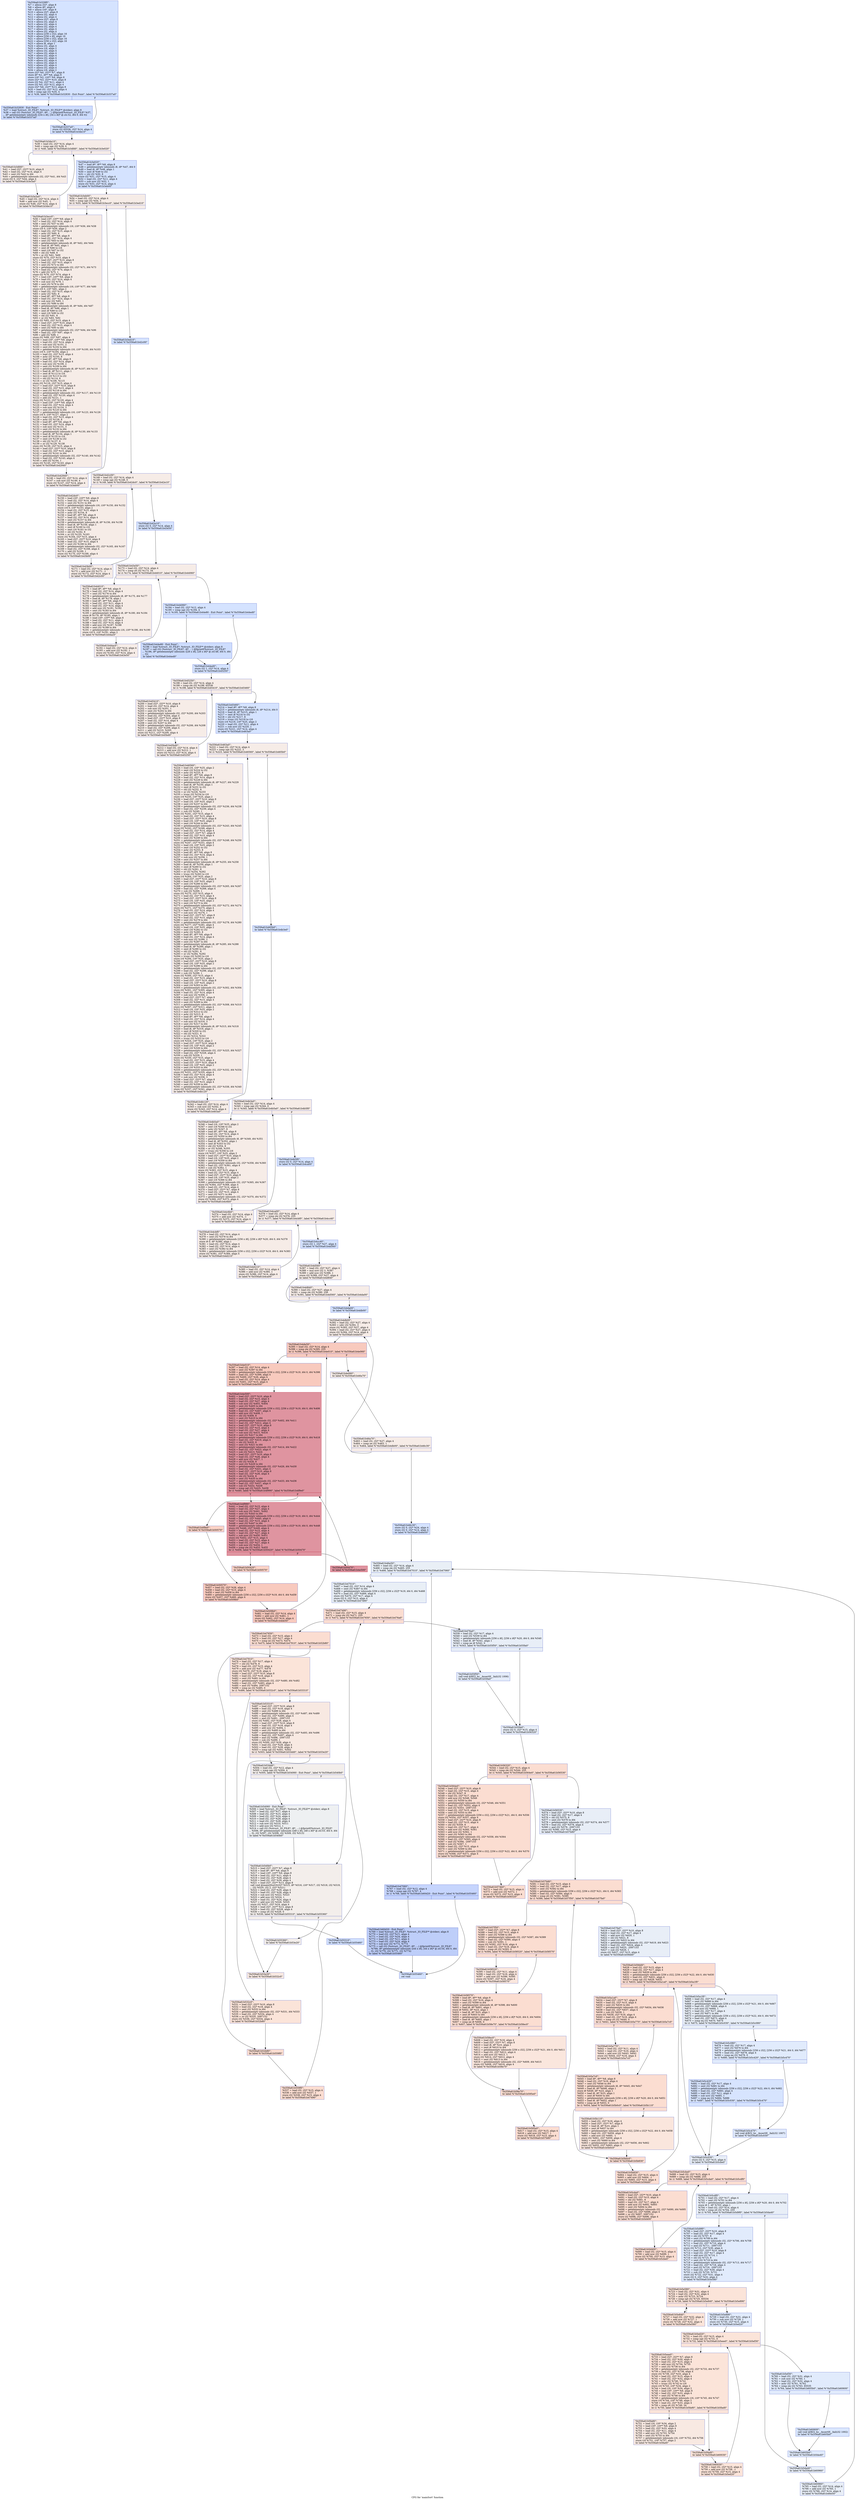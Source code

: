 digraph "CFG for 'mainSort' function" {
	label="CFG for 'mainSort' function";

	Node0x556a61b329f0 [shape=record,color="#3d50c3ff", style=filled, fillcolor="#a1c0ff70",label="{\"0x556a61b329f0\":\l  %7 = alloca i32*, align 8\l  %8 = alloca i8*, align 8\l  %9 = alloca i16*, align 8\l  %10 = alloca i32*, align 8\l  %11 = alloca i32, align 4\l  %12 = alloca i32, align 4\l  %13 = alloca i32*, align 8\l  %14 = alloca i32, align 4\l  %15 = alloca i32, align 4\l  %16 = alloca i32, align 4\l  %17 = alloca i32, align 4\l  %18 = alloca i32, align 4\l  %19 = alloca [256 x i32], align 16\l  %20 = alloca [256 x i8], align 16\l  %21 = alloca [256 x i32], align 16\l  %22 = alloca [256 x i32], align 16\l  %23 = alloca i8, align 1\l  %24 = alloca i32, align 4\l  %25 = alloca i16, align 2\l  %26 = alloca i32, align 4\l  %27 = alloca i32, align 4\l  %28 = alloca i32, align 4\l  %29 = alloca i32, align 4\l  %30 = alloca i32, align 4\l  %31 = alloca i32, align 4\l  %32 = alloca i32, align 4\l  %33 = alloca i32, align 4\l  %34 = alloca i16, align 2\l  store i32* %0, i32** %7, align 8\l  store i8* %1, i8** %8, align 8\l  store i16* %2, i16** %9, align 8\l  store i32* %3, i32** %10, align 8\l  store i32 %4, i32* %11, align 4\l  store i32 %5, i32* %12, align 4\l  store i32* %6, i32** %13, align 8\l  %35 = load i32, i32* %12, align 4\l  %36 = icmp sge i32 %35, 4\l  br i1 %36, label %\"0x556a61b32830 - Exit Point\", label %\"0x556a61b337a0\"\l|{<s0>T|<s1>F}}"];
	Node0x556a61b329f0:s0 -> Node0x556a61b32830;
	Node0x556a61b329f0:s1 -> Node0x556a61b337a0;
	Node0x556a61b32830 [shape=record,color="#3d50c3ff", style=filled, fillcolor="#8fb1fe70",label="{\"0x556a61b32830 - Exit Point\":                    \l  %37 = load %struct._IO_FILE*, %struct._IO_FILE** @stderr, align 8\l  %38 = call i32 (%struct._IO_FILE*, i8*, ...) @fprintf(%struct._IO_FILE* %37,\l... i8* getelementptr inbounds ([34 x i8], [34 x i8]* @.str.52, i64 0, i64 0))\l  br label %\"0x556a61b337a0\"\l}"];
	Node0x556a61b32830 -> Node0x556a61b337a0;
	Node0x556a61b337a0 [shape=record,color="#3d50c3ff", style=filled, fillcolor="#a1c0ff70",label="{\"0x556a61b337a0\":                                 \l  store i32 65536, i32* %14, align 4\l  br label %\"0x556a61b3de10\"\l}"];
	Node0x556a61b337a0 -> Node0x556a61b3de10;
	Node0x556a61b3de10 [shape=record,color="#3d50c3ff", style=filled, fillcolor="#ead5c970",label="{\"0x556a61b3de10\":                                 \l  %39 = load i32, i32* %14, align 4\l  %40 = icmp sge i32 %39, 0\l  br i1 %40, label %\"0x556a61b3dfd0\", label %\"0x556a61b3e020\"\l|{<s0>T|<s1>F}}"];
	Node0x556a61b3de10:s0 -> Node0x556a61b3dfd0;
	Node0x556a61b3de10:s1 -> Node0x556a61b3e020;
	Node0x556a61b3dfd0 [shape=record,color="#3d50c3ff", style=filled, fillcolor="#ead5c970",label="{\"0x556a61b3dfd0\":                                 \l  %41 = load i32*, i32** %10, align 8\l  %42 = load i32, i32* %14, align 4\l  %43 = sext i32 %42 to i64\l  %44 = getelementptr inbounds i32, i32* %41, i64 %43\l  store i32 0, i32* %44, align 4\l  br label %\"0x556a61b3e3a0\"\l}"];
	Node0x556a61b3dfd0 -> Node0x556a61b3e3a0;
	Node0x556a61b3e3a0 [shape=record,color="#3d50c3ff", style=filled, fillcolor="#ead5c970",label="{\"0x556a61b3e3a0\":                                 \l  %45 = load i32, i32* %14, align 4\l  %46 = add nsw i32 %45, -1\l  store i32 %46, i32* %14, align 4\l  br label %\"0x556a61b3de10\"\l}"];
	Node0x556a61b3e3a0 -> Node0x556a61b3de10;
	Node0x556a61b3e020 [shape=record,color="#3d50c3ff", style=filled, fillcolor="#a1c0ff70",label="{\"0x556a61b3e020\":                                 \l  %47 = load i8*, i8** %8, align 8\l  %48 = getelementptr inbounds i8, i8* %47, i64 0\l  %49 = load i8, i8* %48, align 1\l  %50 = zext i8 %49 to i32\l  %51 = shl i32 %50, 8\l  store i32 %51, i32* %15, align 4\l  %52 = load i32, i32* %11, align 4\l  %53 = sub nsw i32 %52, 1\l  store i32 %53, i32* %14, align 4\l  br label %\"0x556a61b3eb00\"\l}"];
	Node0x556a61b3e020 -> Node0x556a61b3eb00;
	Node0x556a61b3eb00 [shape=record,color="#3d50c3ff", style=filled, fillcolor="#ead5c970",label="{\"0x556a61b3eb00\":                                 \l  %54 = load i32, i32* %14, align 4\l  %55 = icmp sge i32 %54, 3\l  br i1 %55, label %\"0x556a61b3ecc0\", label %\"0x556a61b3ed10\"\l|{<s0>T|<s1>F}}"];
	Node0x556a61b3eb00:s0 -> Node0x556a61b3ecc0;
	Node0x556a61b3eb00:s1 -> Node0x556a61b3ed10;
	Node0x556a61b3ecc0 [shape=record,color="#3d50c3ff", style=filled, fillcolor="#ead5c970",label="{\"0x556a61b3ecc0\":                                 \l  %56 = load i16*, i16** %9, align 8\l  %57 = load i32, i32* %14, align 4\l  %58 = sext i32 %57 to i64\l  %59 = getelementptr inbounds i16, i16* %56, i64 %58\l  store i16 0, i16* %59, align 2\l  %60 = load i32, i32* %15, align 4\l  %61 = ashr i32 %60, 8\l  %62 = load i8*, i8** %8, align 8\l  %63 = load i32, i32* %14, align 4\l  %64 = sext i32 %63 to i64\l  %65 = getelementptr inbounds i8, i8* %62, i64 %64\l  %66 = load i8, i8* %65, align 1\l  %67 = zext i8 %66 to i16\l  %68 = zext i16 %67 to i32\l  %69 = shl i32 %68, 8\l  %70 = or i32 %61, %69\l  store i32 %70, i32* %15, align 4\l  %71 = load i32*, i32** %10, align 8\l  %72 = load i32, i32* %15, align 4\l  %73 = sext i32 %72 to i64\l  %74 = getelementptr inbounds i32, i32* %71, i64 %73\l  %75 = load i32, i32* %74, align 4\l  %76 = add i32 %75, 1\l  store i32 %76, i32* %74, align 4\l  %77 = load i16*, i16** %9, align 8\l  %78 = load i32, i32* %14, align 4\l  %79 = sub nsw i32 %78, 1\l  %80 = sext i32 %79 to i64\l  %81 = getelementptr inbounds i16, i16* %77, i64 %80\l  store i16 0, i16* %81, align 2\l  %82 = load i32, i32* %15, align 4\l  %83 = ashr i32 %82, 8\l  %84 = load i8*, i8** %8, align 8\l  %85 = load i32, i32* %14, align 4\l  %86 = sub nsw i32 %85, 1\l  %87 = sext i32 %86 to i64\l  %88 = getelementptr inbounds i8, i8* %84, i64 %87\l  %89 = load i8, i8* %88, align 1\l  %90 = zext i8 %89 to i16\l  %91 = zext i16 %90 to i32\l  %92 = shl i32 %91, 8\l  %93 = or i32 %83, %92\l  store i32 %93, i32* %15, align 4\l  %94 = load i32*, i32** %10, align 8\l  %95 = load i32, i32* %15, align 4\l  %96 = sext i32 %95 to i64\l  %97 = getelementptr inbounds i32, i32* %94, i64 %96\l  %98 = load i32, i32* %97, align 4\l  %99 = add i32 %98, 1\l  store i32 %99, i32* %97, align 4\l  %100 = load i16*, i16** %9, align 8\l  %101 = load i32, i32* %14, align 4\l  %102 = sub nsw i32 %101, 2\l  %103 = sext i32 %102 to i64\l  %104 = getelementptr inbounds i16, i16* %100, i64 %103\l  store i16 0, i16* %104, align 2\l  %105 = load i32, i32* %15, align 4\l  %106 = ashr i32 %105, 8\l  %107 = load i8*, i8** %8, align 8\l  %108 = load i32, i32* %14, align 4\l  %109 = sub nsw i32 %108, 2\l  %110 = sext i32 %109 to i64\l  %111 = getelementptr inbounds i8, i8* %107, i64 %110\l  %112 = load i8, i8* %111, align 1\l  %113 = zext i8 %112 to i16\l  %114 = zext i16 %113 to i32\l  %115 = shl i32 %114, 8\l  %116 = or i32 %106, %115\l  store i32 %116, i32* %15, align 4\l  %117 = load i32*, i32** %10, align 8\l  %118 = load i32, i32* %15, align 4\l  %119 = sext i32 %118 to i64\l  %120 = getelementptr inbounds i32, i32* %117, i64 %119\l  %121 = load i32, i32* %120, align 4\l  %122 = add i32 %121, 1\l  store i32 %122, i32* %120, align 4\l  %123 = load i16*, i16** %9, align 8\l  %124 = load i32, i32* %14, align 4\l  %125 = sub nsw i32 %124, 3\l  %126 = sext i32 %125 to i64\l  %127 = getelementptr inbounds i16, i16* %123, i64 %126\l  store i16 0, i16* %127, align 2\l  %128 = load i32, i32* %15, align 4\l  %129 = ashr i32 %128, 8\l  %130 = load i8*, i8** %8, align 8\l  %131 = load i32, i32* %14, align 4\l  %132 = sub nsw i32 %131, 3\l  %133 = sext i32 %132 to i64\l  %134 = getelementptr inbounds i8, i8* %130, i64 %133\l  %135 = load i8, i8* %134, align 1\l  %136 = zext i8 %135 to i16\l  %137 = zext i16 %136 to i32\l  %138 = shl i32 %137, 8\l  %139 = or i32 %129, %138\l  store i32 %139, i32* %15, align 4\l  %140 = load i32*, i32** %10, align 8\l  %141 = load i32, i32* %15, align 4\l  %142 = sext i32 %141 to i64\l  %143 = getelementptr inbounds i32, i32* %140, i64 %142\l  %144 = load i32, i32* %143, align 4\l  %145 = add i32 %144, 1\l  store i32 %145, i32* %143, align 4\l  br label %\"0x556a61b42940\"\l}"];
	Node0x556a61b3ecc0 -> Node0x556a61b42940;
	Node0x556a61b42940 [shape=record,color="#3d50c3ff", style=filled, fillcolor="#ead5c970",label="{\"0x556a61b42940\":                                 \l  %146 = load i32, i32* %14, align 4\l  %147 = sub nsw i32 %146, 4\l  store i32 %147, i32* %14, align 4\l  br label %\"0x556a61b3eb00\"\l}"];
	Node0x556a61b42940 -> Node0x556a61b3eb00;
	Node0x556a61b3ed10 [shape=record,color="#3d50c3ff", style=filled, fillcolor="#a1c0ff70",label="{\"0x556a61b3ed10\":                                 \l  br label %\"0x556a61b42c00\"\l}"];
	Node0x556a61b3ed10 -> Node0x556a61b42c00;
	Node0x556a61b42c00 [shape=record,color="#3d50c3ff", style=filled, fillcolor="#ead5c970",label="{\"0x556a61b42c00\":                                 \l  %148 = load i32, i32* %14, align 4\l  %149 = icmp sge i32 %148, 0\l  br i1 %149, label %\"0x556a61b42dc0\", label %\"0x556a61b42e10\"\l|{<s0>T|<s1>F}}"];
	Node0x556a61b42c00:s0 -> Node0x556a61b42dc0;
	Node0x556a61b42c00:s1 -> Node0x556a61b42e10;
	Node0x556a61b42dc0 [shape=record,color="#3d50c3ff", style=filled, fillcolor="#ead5c970",label="{\"0x556a61b42dc0\":                                 \l  %150 = load i16*, i16** %9, align 8\l  %151 = load i32, i32* %14, align 4\l  %152 = sext i32 %151 to i64\l  %153 = getelementptr inbounds i16, i16* %150, i64 %152\l  store i16 0, i16* %153, align 2\l  %154 = load i32, i32* %15, align 4\l  %155 = ashr i32 %154, 8\l  %156 = load i8*, i8** %8, align 8\l  %157 = load i32, i32* %14, align 4\l  %158 = sext i32 %157 to i64\l  %159 = getelementptr inbounds i8, i8* %156, i64 %158\l  %160 = load i8, i8* %159, align 1\l  %161 = zext i8 %160 to i16\l  %162 = zext i16 %161 to i32\l  %163 = shl i32 %162, 8\l  %164 = or i32 %155, %163\l  store i32 %164, i32* %15, align 4\l  %165 = load i32*, i32** %10, align 8\l  %166 = load i32, i32* %15, align 4\l  %167 = sext i32 %166 to i64\l  %168 = getelementptr inbounds i32, i32* %165, i64 %167\l  %169 = load i32, i32* %168, align 4\l  %170 = add i32 %169, 1\l  store i32 %170, i32* %168, align 4\l  br label %\"0x556a61b43b00\"\l}"];
	Node0x556a61b42dc0 -> Node0x556a61b43b00;
	Node0x556a61b43b00 [shape=record,color="#3d50c3ff", style=filled, fillcolor="#ead5c970",label="{\"0x556a61b43b00\":                                 \l  %171 = load i32, i32* %14, align 4\l  %172 = add nsw i32 %171, -1\l  store i32 %172, i32* %14, align 4\l  br label %\"0x556a61b42c00\"\l}"];
	Node0x556a61b43b00 -> Node0x556a61b42c00;
	Node0x556a61b42e10 [shape=record,color="#3d50c3ff", style=filled, fillcolor="#a1c0ff70",label="{\"0x556a61b42e10\":                                 \l  store i32 0, i32* %14, align 4\l  br label %\"0x556a61b43e50\"\l}"];
	Node0x556a61b42e10 -> Node0x556a61b43e50;
	Node0x556a61b43e50 [shape=record,color="#3d50c3ff", style=filled, fillcolor="#ead5c970",label="{\"0x556a61b43e50\":                                 \l  %173 = load i32, i32* %14, align 4\l  %174 = icmp slt i32 %173, 34\l  br i1 %174, label %\"0x556a61b44010\", label %\"0x556a61b44060\"\l|{<s0>T|<s1>F}}"];
	Node0x556a61b43e50:s0 -> Node0x556a61b44010;
	Node0x556a61b43e50:s1 -> Node0x556a61b44060;
	Node0x556a61b44010 [shape=record,color="#3d50c3ff", style=filled, fillcolor="#ead5c970",label="{\"0x556a61b44010\":                                 \l  %175 = load i8*, i8** %8, align 8\l  %176 = load i32, i32* %14, align 4\l  %177 = sext i32 %176 to i64\l  %178 = getelementptr inbounds i8, i8* %175, i64 %177\l  %179 = load i8, i8* %178, align 1\l  %180 = load i8*, i8** %8, align 8\l  %181 = load i32, i32* %11, align 4\l  %182 = load i32, i32* %14, align 4\l  %183 = add nsw i32 %181, %182\l  %184 = sext i32 %183 to i64\l  %185 = getelementptr inbounds i8, i8* %180, i64 %184\l  store i8 %179, i8* %185, align 1\l  %186 = load i16*, i16** %9, align 8\l  %187 = load i32, i32* %11, align 4\l  %188 = load i32, i32* %14, align 4\l  %189 = add nsw i32 %187, %188\l  %190 = sext i32 %189 to i64\l  %191 = getelementptr inbounds i16, i16* %186, i64 %190\l  store i16 0, i16* %191, align 2\l  br label %\"0x556a61b44ac0\"\l}"];
	Node0x556a61b44010 -> Node0x556a61b44ac0;
	Node0x556a61b44ac0 [shape=record,color="#3d50c3ff", style=filled, fillcolor="#ead5c970",label="{\"0x556a61b44ac0\":                                 \l  %192 = load i32, i32* %14, align 4\l  %193 = add nsw i32 %192, 1\l  store i32 %193, i32* %14, align 4\l  br label %\"0x556a61b43e50\"\l}"];
	Node0x556a61b44ac0 -> Node0x556a61b43e50;
	Node0x556a61b44060 [shape=record,color="#3d50c3ff", style=filled, fillcolor="#a1c0ff70",label="{\"0x556a61b44060\":                                 \l  %194 = load i32, i32* %12, align 4\l  %195 = icmp sge i32 %194, 4\l  br i1 %195, label %\"0x556a61b44e80 - Exit Point\", label %\"0x556a61b44ed0\"\l|{<s0>T|<s1>F}}"];
	Node0x556a61b44060:s0 -> Node0x556a61b44e80;
	Node0x556a61b44060:s1 -> Node0x556a61b44ed0;
	Node0x556a61b44e80 [shape=record,color="#3d50c3ff", style=filled, fillcolor="#8fb1fe70",label="{\"0x556a61b44e80 - Exit Point\":                    \l  %196 = load %struct._IO_FILE*, %struct._IO_FILE** @stderr, align 8\l  %197 = call i32 (%struct._IO_FILE*, i8*, ...) @fprintf(%struct._IO_FILE*\l... %196, i8* getelementptr inbounds ([28 x i8], [28 x i8]* @.str.48, i64 0, i64\l... 0))\l  br label %\"0x556a61b44ed0\"\l}"];
	Node0x556a61b44e80 -> Node0x556a61b44ed0;
	Node0x556a61b44ed0 [shape=record,color="#3d50c3ff", style=filled, fillcolor="#a1c0ff70",label="{\"0x556a61b44ed0\":                                 \l  store i32 1, i32* %14, align 4\l  br label %\"0x556a61b45250\"\l}"];
	Node0x556a61b44ed0 -> Node0x556a61b45250;
	Node0x556a61b45250 [shape=record,color="#3d50c3ff", style=filled, fillcolor="#ead5c970",label="{\"0x556a61b45250\":                                 \l  %198 = load i32, i32* %14, align 4\l  %199 = icmp sle i32 %198, 65536\l  br i1 %199, label %\"0x556a61b45410\", label %\"0x556a61b45460\"\l|{<s0>T|<s1>F}}"];
	Node0x556a61b45250:s0 -> Node0x556a61b45410;
	Node0x556a61b45250:s1 -> Node0x556a61b45460;
	Node0x556a61b45410 [shape=record,color="#3d50c3ff", style=filled, fillcolor="#ead5c970",label="{\"0x556a61b45410\":                                 \l  %200 = load i32*, i32** %10, align 8\l  %201 = load i32, i32* %14, align 4\l  %202 = sub nsw i32 %201, 1\l  %203 = sext i32 %202 to i64\l  %204 = getelementptr inbounds i32, i32* %200, i64 %203\l  %205 = load i32, i32* %204, align 4\l  %206 = load i32*, i32** %10, align 8\l  %207 = load i32, i32* %14, align 4\l  %208 = sext i32 %207 to i64\l  %209 = getelementptr inbounds i32, i32* %206, i64 %208\l  %210 = load i32, i32* %209, align 4\l  %211 = add i32 %210, %205\l  store i32 %211, i32* %209, align 4\l  br label %\"0x556a61b45bd0\"\l}"];
	Node0x556a61b45410 -> Node0x556a61b45bd0;
	Node0x556a61b45bd0 [shape=record,color="#3d50c3ff", style=filled, fillcolor="#ead5c970",label="{\"0x556a61b45bd0\":                                 \l  %212 = load i32, i32* %14, align 4\l  %213 = add nsw i32 %212, 1\l  store i32 %213, i32* %14, align 4\l  br label %\"0x556a61b45250\"\l}"];
	Node0x556a61b45bd0 -> Node0x556a61b45250;
	Node0x556a61b45460 [shape=record,color="#3d50c3ff", style=filled, fillcolor="#a1c0ff70",label="{\"0x556a61b45460\":                                 \l  %214 = load i8*, i8** %8, align 8\l  %215 = getelementptr inbounds i8, i8* %214, i64 0\l  %216 = load i8, i8* %215, align 1\l  %217 = zext i8 %216 to i32\l  %218 = shl i32 %217, 8\l  %219 = trunc i32 %218 to i16\l  store i16 %219, i16* %25, align 2\l  %220 = load i32, i32* %11, align 4\l  %221 = sub nsw i32 %220, 1\l  store i32 %221, i32* %14, align 4\l  br label %\"0x556a61b463a0\"\l}"];
	Node0x556a61b45460 -> Node0x556a61b463a0;
	Node0x556a61b463a0 [shape=record,color="#3d50c3ff", style=filled, fillcolor="#ead5c970",label="{\"0x556a61b463a0\":                                 \l  %222 = load i32, i32* %14, align 4\l  %223 = icmp sge i32 %222, 3\l  br i1 %223, label %\"0x556a61b46560\", label %\"0x556a61b465b0\"\l|{<s0>T|<s1>F}}"];
	Node0x556a61b463a0:s0 -> Node0x556a61b46560;
	Node0x556a61b463a0:s1 -> Node0x556a61b465b0;
	Node0x556a61b46560 [shape=record,color="#3d50c3ff", style=filled, fillcolor="#ead5c970",label="{\"0x556a61b46560\":                                 \l  %224 = load i16, i16* %25, align 2\l  %225 = zext i16 %224 to i32\l  %226 = ashr i32 %225, 8\l  %227 = load i8*, i8** %8, align 8\l  %228 = load i32, i32* %14, align 4\l  %229 = sext i32 %228 to i64\l  %230 = getelementptr inbounds i8, i8* %227, i64 %229\l  %231 = load i8, i8* %230, align 1\l  %232 = zext i8 %231 to i32\l  %233 = shl i32 %232, 8\l  %234 = or i32 %226, %233\l  %235 = trunc i32 %234 to i16\l  store i16 %235, i16* %25, align 2\l  %236 = load i32*, i32** %10, align 8\l  %237 = load i16, i16* %25, align 2\l  %238 = zext i16 %237 to i64\l  %239 = getelementptr inbounds i32, i32* %236, i64 %238\l  %240 = load i32, i32* %239, align 4\l  %241 = sub i32 %240, 1\l  store i32 %241, i32* %15, align 4\l  %242 = load i32, i32* %15, align 4\l  %243 = load i32*, i32** %10, align 8\l  %244 = load i16, i16* %25, align 2\l  %245 = zext i16 %244 to i64\l  %246 = getelementptr inbounds i32, i32* %243, i64 %245\l  store i32 %242, i32* %246, align 4\l  %247 = load i32, i32* %14, align 4\l  %248 = load i32*, i32** %7, align 8\l  %249 = load i32, i32* %15, align 4\l  %250 = sext i32 %249 to i64\l  %251 = getelementptr inbounds i32, i32* %248, i64 %250\l  store i32 %247, i32* %251, align 4\l  %252 = load i16, i16* %25, align 2\l  %253 = zext i16 %252 to i32\l  %254 = ashr i32 %253, 8\l  %255 = load i8*, i8** %8, align 8\l  %256 = load i32, i32* %14, align 4\l  %257 = sub nsw i32 %256, 1\l  %258 = sext i32 %257 to i64\l  %259 = getelementptr inbounds i8, i8* %255, i64 %258\l  %260 = load i8, i8* %259, align 1\l  %261 = zext i8 %260 to i32\l  %262 = shl i32 %261, 8\l  %263 = or i32 %254, %262\l  %264 = trunc i32 %263 to i16\l  store i16 %264, i16* %25, align 2\l  %265 = load i32*, i32** %10, align 8\l  %266 = load i16, i16* %25, align 2\l  %267 = zext i16 %266 to i64\l  %268 = getelementptr inbounds i32, i32* %265, i64 %267\l  %269 = load i32, i32* %268, align 4\l  %270 = sub i32 %269, 1\l  store i32 %270, i32* %15, align 4\l  %271 = load i32, i32* %15, align 4\l  %272 = load i32*, i32** %10, align 8\l  %273 = load i16, i16* %25, align 2\l  %274 = zext i16 %273 to i64\l  %275 = getelementptr inbounds i32, i32* %272, i64 %274\l  store i32 %271, i32* %275, align 4\l  %276 = load i32, i32* %14, align 4\l  %277 = sub nsw i32 %276, 1\l  %278 = load i32*, i32** %7, align 8\l  %279 = load i32, i32* %15, align 4\l  %280 = sext i32 %279 to i64\l  %281 = getelementptr inbounds i32, i32* %278, i64 %280\l  store i32 %277, i32* %281, align 4\l  %282 = load i16, i16* %25, align 2\l  %283 = zext i16 %282 to i32\l  %284 = ashr i32 %283, 8\l  %285 = load i8*, i8** %8, align 8\l  %286 = load i32, i32* %14, align 4\l  %287 = sub nsw i32 %286, 2\l  %288 = sext i32 %287 to i64\l  %289 = getelementptr inbounds i8, i8* %285, i64 %288\l  %290 = load i8, i8* %289, align 1\l  %291 = zext i8 %290 to i32\l  %292 = shl i32 %291, 8\l  %293 = or i32 %284, %292\l  %294 = trunc i32 %293 to i16\l  store i16 %294, i16* %25, align 2\l  %295 = load i32*, i32** %10, align 8\l  %296 = load i16, i16* %25, align 2\l  %297 = zext i16 %296 to i64\l  %298 = getelementptr inbounds i32, i32* %295, i64 %297\l  %299 = load i32, i32* %298, align 4\l  %300 = sub i32 %299, 1\l  store i32 %300, i32* %15, align 4\l  %301 = load i32, i32* %15, align 4\l  %302 = load i32*, i32** %10, align 8\l  %303 = load i16, i16* %25, align 2\l  %304 = zext i16 %303 to i64\l  %305 = getelementptr inbounds i32, i32* %302, i64 %304\l  store i32 %301, i32* %305, align 4\l  %306 = load i32, i32* %14, align 4\l  %307 = sub nsw i32 %306, 2\l  %308 = load i32*, i32** %7, align 8\l  %309 = load i32, i32* %15, align 4\l  %310 = sext i32 %309 to i64\l  %311 = getelementptr inbounds i32, i32* %308, i64 %310\l  store i32 %307, i32* %311, align 4\l  %312 = load i16, i16* %25, align 2\l  %313 = zext i16 %312 to i32\l  %314 = ashr i32 %313, 8\l  %315 = load i8*, i8** %8, align 8\l  %316 = load i32, i32* %14, align 4\l  %317 = sub nsw i32 %316, 3\l  %318 = sext i32 %317 to i64\l  %319 = getelementptr inbounds i8, i8* %315, i64 %318\l  %320 = load i8, i8* %319, align 1\l  %321 = zext i8 %320 to i32\l  %322 = shl i32 %321, 8\l  %323 = or i32 %314, %322\l  %324 = trunc i32 %323 to i16\l  store i16 %324, i16* %25, align 2\l  %325 = load i32*, i32** %10, align 8\l  %326 = load i16, i16* %25, align 2\l  %327 = zext i16 %326 to i64\l  %328 = getelementptr inbounds i32, i32* %325, i64 %327\l  %329 = load i32, i32* %328, align 4\l  %330 = sub i32 %329, 1\l  store i32 %330, i32* %15, align 4\l  %331 = load i32, i32* %15, align 4\l  %332 = load i32*, i32** %10, align 8\l  %333 = load i16, i16* %25, align 2\l  %334 = zext i16 %333 to i64\l  %335 = getelementptr inbounds i32, i32* %332, i64 %334\l  store i32 %331, i32* %335, align 4\l  %336 = load i32, i32* %14, align 4\l  %337 = sub nsw i32 %336, 3\l  %338 = load i32*, i32** %7, align 8\l  %339 = load i32, i32* %15, align 4\l  %340 = sext i32 %339 to i64\l  %341 = getelementptr inbounds i32, i32* %338, i64 %340\l  store i32 %337, i32* %341, align 4\l  br label %\"0x556a61b4b120\"\l}"];
	Node0x556a61b46560 -> Node0x556a61b4b120;
	Node0x556a61b4b120 [shape=record,color="#3d50c3ff", style=filled, fillcolor="#ead5c970",label="{\"0x556a61b4b120\":                                 \l  %342 = load i32, i32* %14, align 4\l  %343 = sub nsw i32 %342, 4\l  store i32 %343, i32* %14, align 4\l  br label %\"0x556a61b463a0\"\l}"];
	Node0x556a61b4b120 -> Node0x556a61b463a0;
	Node0x556a61b465b0 [shape=record,color="#3d50c3ff", style=filled, fillcolor="#a1c0ff70",label="{\"0x556a61b465b0\":                                 \l  br label %\"0x556a61b4b3e0\"\l}"];
	Node0x556a61b465b0 -> Node0x556a61b4b3e0;
	Node0x556a61b4b3e0 [shape=record,color="#3d50c3ff", style=filled, fillcolor="#ead5c970",label="{\"0x556a61b4b3e0\":                                 \l  %344 = load i32, i32* %14, align 4\l  %345 = icmp sge i32 %344, 0\l  br i1 %345, label %\"0x556a61b4b5a0\", label %\"0x556a61b4b5f0\"\l|{<s0>T|<s1>F}}"];
	Node0x556a61b4b3e0:s0 -> Node0x556a61b4b5a0;
	Node0x556a61b4b3e0:s1 -> Node0x556a61b4b5f0;
	Node0x556a61b4b5a0 [shape=record,color="#3d50c3ff", style=filled, fillcolor="#ead5c970",label="{\"0x556a61b4b5a0\":                                 \l  %346 = load i16, i16* %25, align 2\l  %347 = zext i16 %346 to i32\l  %348 = ashr i32 %347, 8\l  %349 = load i8*, i8** %8, align 8\l  %350 = load i32, i32* %14, align 4\l  %351 = sext i32 %350 to i64\l  %352 = getelementptr inbounds i8, i8* %349, i64 %351\l  %353 = load i8, i8* %352, align 1\l  %354 = zext i8 %353 to i32\l  %355 = shl i32 %354, 8\l  %356 = or i32 %348, %355\l  %357 = trunc i32 %356 to i16\l  store i16 %357, i16* %25, align 2\l  %358 = load i32*, i32** %10, align 8\l  %359 = load i16, i16* %25, align 2\l  %360 = zext i16 %359 to i64\l  %361 = getelementptr inbounds i32, i32* %358, i64 %360\l  %362 = load i32, i32* %361, align 4\l  %363 = sub i32 %362, 1\l  store i32 %363, i32* %15, align 4\l  %364 = load i32, i32* %15, align 4\l  %365 = load i32*, i32** %10, align 8\l  %366 = load i16, i16* %25, align 2\l  %367 = zext i16 %366 to i64\l  %368 = getelementptr inbounds i32, i32* %365, i64 %367\l  store i32 %364, i32* %368, align 4\l  %369 = load i32, i32* %14, align 4\l  %370 = load i32*, i32** %7, align 8\l  %371 = load i32, i32* %15, align 4\l  %372 = sext i32 %371 to i64\l  %373 = getelementptr inbounds i32, i32* %370, i64 %372\l  store i32 %369, i32* %373, align 4\l  br label %\"0x556a61b4c6b0\"\l}"];
	Node0x556a61b4b5a0 -> Node0x556a61b4c6b0;
	Node0x556a61b4c6b0 [shape=record,color="#3d50c3ff", style=filled, fillcolor="#ead5c970",label="{\"0x556a61b4c6b0\":                                 \l  %374 = load i32, i32* %14, align 4\l  %375 = add nsw i32 %374, -1\l  store i32 %375, i32* %14, align 4\l  br label %\"0x556a61b4b3e0\"\l}"];
	Node0x556a61b4c6b0 -> Node0x556a61b4b3e0;
	Node0x556a61b4b5f0 [shape=record,color="#3d50c3ff", style=filled, fillcolor="#a1c0ff70",label="{\"0x556a61b4b5f0\":                                 \l  store i32 0, i32* %14, align 4\l  br label %\"0x556a61b4ca00\"\l}"];
	Node0x556a61b4b5f0 -> Node0x556a61b4ca00;
	Node0x556a61b4ca00 [shape=record,color="#3d50c3ff", style=filled, fillcolor="#ead5c970",label="{\"0x556a61b4ca00\":                                 \l  %376 = load i32, i32* %14, align 4\l  %377 = icmp sle i32 %376, 255\l  br i1 %377, label %\"0x556a61b4cbf0\", label %\"0x556a61b4cc40\"\l|{<s0>T|<s1>F}}"];
	Node0x556a61b4ca00:s0 -> Node0x556a61b4cbf0;
	Node0x556a61b4ca00:s1 -> Node0x556a61b4cc40;
	Node0x556a61b4cbf0 [shape=record,color="#3d50c3ff", style=filled, fillcolor="#ead5c970",label="{\"0x556a61b4cbf0\":                                 \l  %378 = load i32, i32* %14, align 4\l  %379 = sext i32 %378 to i64\l  %380 = getelementptr inbounds [256 x i8], [256 x i8]* %20, i64 0, i64 %379\l  store i8 0, i8* %380, align 1\l  %381 = load i32, i32* %14, align 4\l  %382 = load i32, i32* %14, align 4\l  %383 = sext i32 %382 to i64\l  %384 = getelementptr inbounds [256 x i32], [256 x i32]* %19, i64 0, i64 %383\l  store i32 %381, i32* %384, align 4\l  br label %\"0x556a61b4d210\"\l}"];
	Node0x556a61b4cbf0 -> Node0x556a61b4d210;
	Node0x556a61b4d210 [shape=record,color="#3d50c3ff", style=filled, fillcolor="#ead5c970",label="{\"0x556a61b4d210\":                                 \l  %385 = load i32, i32* %14, align 4\l  %386 = add nsw i32 %385, 1\l  store i32 %386, i32* %14, align 4\l  br label %\"0x556a61b4ca00\"\l}"];
	Node0x556a61b4d210 -> Node0x556a61b4ca00;
	Node0x556a61b4cc40 [shape=record,color="#3d50c3ff", style=filled, fillcolor="#a1c0ff70",label="{\"0x556a61b4cc40\":                                 \l  store i32 1, i32* %27, align 4\l  br label %\"0x556a61b4d560\"\l}"];
	Node0x556a61b4cc40 -> Node0x556a61b4d560;
	Node0x556a61b4d560 [shape=record,color="#3d50c3ff", style=filled, fillcolor="#ead5c970",label="{\"0x556a61b4d560\":                                 \l  %387 = load i32, i32* %27, align 4\l  %388 = mul nsw i32 3, %387\l  %389 = add nsw i32 %388, 1\l  store i32 %389, i32* %27, align 4\l  br label %\"0x556a61b4d840\"\l}"];
	Node0x556a61b4d560 -> Node0x556a61b4d840;
	Node0x556a61b4d840 [shape=record,color="#3d50c3ff", style=filled, fillcolor="#ead5c970",label="{\"0x556a61b4d840\":                                 \l  %390 = load i32, i32* %27, align 4\l  %391 = icmp sle i32 %390, 256\l  br i1 %391, label %\"0x556a61b4d560\", label %\"0x556a61b4da00\"\l|{<s0>T|<s1>F}}"];
	Node0x556a61b4d840:s0 -> Node0x556a61b4d560;
	Node0x556a61b4d840:s1 -> Node0x556a61b4da00;
	Node0x556a61b4da00 [shape=record,color="#3d50c3ff", style=filled, fillcolor="#a1c0ff70",label="{\"0x556a61b4da00\":                                 \l  br label %\"0x556a61b4db00\"\l}"];
	Node0x556a61b4da00 -> Node0x556a61b4db00;
	Node0x556a61b4db00 [shape=record,color="#3d50c3ff", style=filled, fillcolor="#ead5c970",label="{\"0x556a61b4db00\":                                 \l  %392 = load i32, i32* %27, align 4\l  %393 = sdiv i32 %392, 3\l  store i32 %393, i32* %27, align 4\l  %394 = load i32, i32* %27, align 4\l  store i32 %394, i32* %14, align 4\l  br label %\"0x556a61b4de50\"\l}"];
	Node0x556a61b4db00 -> Node0x556a61b4de50;
	Node0x556a61b4de50 [shape=record,color="#3d50c3ff", style=filled, fillcolor="#ef886b70",label="{\"0x556a61b4de50\":                                 \l  %395 = load i32, i32* %14, align 4\l  %396 = icmp sle i32 %395, 255\l  br i1 %396, label %\"0x556a61b4e010\", label %\"0x556a61b4e060\"\l|{<s0>T|<s1>F}}"];
	Node0x556a61b4de50:s0 -> Node0x556a61b4e010;
	Node0x556a61b4de50:s1 -> Node0x556a61b4e060;
	Node0x556a61b4e010 [shape=record,color="#3d50c3ff", style=filled, fillcolor="#ef886b70",label="{\"0x556a61b4e010\":                                 \l  %397 = load i32, i32* %14, align 4\l  %398 = sext i32 %397 to i64\l  %399 = getelementptr inbounds [256 x i32], [256 x i32]* %19, i64 0, i64 %398\l  %400 = load i32, i32* %399, align 4\l  store i32 %400, i32* %26, align 4\l  %401 = load i32, i32* %14, align 4\l  store i32 %401, i32* %15, align 4\l  br label %\"0x556a61b4e500\"\l}"];
	Node0x556a61b4e010 -> Node0x556a61b4e500;
	Node0x556a61b4e500 [shape=record,color="#b70d28ff", style=filled, fillcolor="#b70d2870",label="{\"0x556a61b4e500\":                                 \l  %402 = load i32*, i32** %10, align 8\l  %403 = load i32, i32* %15, align 4\l  %404 = load i32, i32* %27, align 4\l  %405 = sub nsw i32 %403, %404\l  %406 = sext i32 %405 to i64\l  %407 = getelementptr inbounds [256 x i32], [256 x i32]* %19, i64 0, i64 %406\l  %408 = load i32, i32* %407, align 4\l  %409 = add nsw i32 %408, 1\l  %410 = shl i32 %409, 8\l  %411 = sext i32 %410 to i64\l  %412 = getelementptr inbounds i32, i32* %402, i64 %411\l  %413 = load i32, i32* %412, align 4\l  %414 = load i32*, i32** %10, align 8\l  %415 = load i32, i32* %15, align 4\l  %416 = load i32, i32* %27, align 4\l  %417 = sub nsw i32 %415, %416\l  %418 = sext i32 %417 to i64\l  %419 = getelementptr inbounds [256 x i32], [256 x i32]* %19, i64 0, i64 %418\l  %420 = load i32, i32* %419, align 4\l  %421 = shl i32 %420, 8\l  %422 = sext i32 %421 to i64\l  %423 = getelementptr inbounds i32, i32* %414, i64 %422\l  %424 = load i32, i32* %423, align 4\l  %425 = sub i32 %413, %424\l  %426 = load i32*, i32** %10, align 8\l  %427 = load i32, i32* %26, align 4\l  %428 = add nsw i32 %427, 1\l  %429 = shl i32 %428, 8\l  %430 = sext i32 %429 to i64\l  %431 = getelementptr inbounds i32, i32* %426, i64 %430\l  %432 = load i32, i32* %431, align 4\l  %433 = load i32*, i32** %10, align 8\l  %434 = load i32, i32* %26, align 4\l  %435 = shl i32 %434, 8\l  %436 = sext i32 %435 to i64\l  %437 = getelementptr inbounds i32, i32* %433, i64 %436\l  %438 = load i32, i32* %437, align 4\l  %439 = sub i32 %432, %438\l  %440 = icmp ugt i32 %425, %439\l  br i1 %440, label %\"0x556a61b4f990\", label %\"0x556a61b4f9e0\"\l|{<s0>T|<s1>F}}"];
	Node0x556a61b4e500:s0 -> Node0x556a61b4f990;
	Node0x556a61b4e500:s1 -> Node0x556a61b4f9e0;
	Node0x556a61b4f990 [shape=record,color="#b70d28ff", style=filled, fillcolor="#b70d2870",label="{\"0x556a61b4f990\":                                 \l  %441 = load i32, i32* %15, align 4\l  %442 = load i32, i32* %27, align 4\l  %443 = sub nsw i32 %441, %442\l  %444 = sext i32 %443 to i64\l  %445 = getelementptr inbounds [256 x i32], [256 x i32]* %19, i64 0, i64 %444\l  %446 = load i32, i32* %445, align 4\l  %447 = load i32, i32* %15, align 4\l  %448 = sext i32 %447 to i64\l  %449 = getelementptr inbounds [256 x i32], [256 x i32]* %19, i64 0, i64 %448\l  store i32 %446, i32* %449, align 4\l  %450 = load i32, i32* %15, align 4\l  %451 = load i32, i32* %27, align 4\l  %452 = sub nsw i32 %450, %451\l  store i32 %452, i32* %15, align 4\l  %453 = load i32, i32* %15, align 4\l  %454 = load i32, i32* %27, align 4\l  %455 = sub nsw i32 %454, 1\l  %456 = icmp sle i32 %453, %455\l  br i1 %456, label %\"0x556a61b50420\", label %\"0x556a61b50470\"\l|{<s0>T|<s1>F}}"];
	Node0x556a61b4f990:s0 -> Node0x556a61b50420;
	Node0x556a61b4f990:s1 -> Node0x556a61b50470;
	Node0x556a61b50420 [shape=record,color="#3d50c3ff", style=filled, fillcolor="#f59c7d70",label="{\"0x556a61b50420\":                                 \l  br label %\"0x556a61b50570\"\l}"];
	Node0x556a61b50420 -> Node0x556a61b50570;
	Node0x556a61b50470 [shape=record,color="#b70d28ff", style=filled, fillcolor="#b70d2870",label="{\"0x556a61b50470\":                                 \l  br label %\"0x556a61b4e500\"\l}"];
	Node0x556a61b50470 -> Node0x556a61b4e500;
	Node0x556a61b4f9e0 [shape=record,color="#3d50c3ff", style=filled, fillcolor="#f59c7d70",label="{\"0x556a61b4f9e0\":                                 \l  br label %\"0x556a61b50570\"\l}"];
	Node0x556a61b4f9e0 -> Node0x556a61b50570;
	Node0x556a61b50570 [shape=record,color="#3d50c3ff", style=filled, fillcolor="#ef886b70",label="{\"0x556a61b50570\":                                 \l  %457 = load i32, i32* %26, align 4\l  %458 = load i32, i32* %15, align 4\l  %459 = sext i32 %458 to i64\l  %460 = getelementptr inbounds [256 x i32], [256 x i32]* %19, i64 0, i64 %459\l  store i32 %457, i32* %460, align 4\l  br label %\"0x556a61b509b0\"\l}"];
	Node0x556a61b50570 -> Node0x556a61b509b0;
	Node0x556a61b509b0 [shape=record,color="#3d50c3ff", style=filled, fillcolor="#ef886b70",label="{\"0x556a61b509b0\":                                 \l  %461 = load i32, i32* %14, align 4\l  %462 = add nsw i32 %461, 1\l  store i32 %462, i32* %14, align 4\l  br label %\"0x556a61b4de50\"\l}"];
	Node0x556a61b509b0 -> Node0x556a61b4de50;
	Node0x556a61b4e060 [shape=record,color="#3d50c3ff", style=filled, fillcolor="#ead5c970",label="{\"0x556a61b4e060\":                                 \l  br label %\"0x556a61b46a70\"\l}"];
	Node0x556a61b4e060 -> Node0x556a61b46a70;
	Node0x556a61b46a70 [shape=record,color="#3d50c3ff", style=filled, fillcolor="#ead5c970",label="{\"0x556a61b46a70\":                                 \l  %463 = load i32, i32* %27, align 4\l  %464 = icmp ne i32 %463, 1\l  br i1 %464, label %\"0x556a61b4db00\", label %\"0x556a61b46c30\"\l|{<s0>T|<s1>F}}"];
	Node0x556a61b46a70:s0 -> Node0x556a61b4db00;
	Node0x556a61b46a70:s1 -> Node0x556a61b46c30;
	Node0x556a61b46c30 [shape=record,color="#3d50c3ff", style=filled, fillcolor="#a1c0ff70",label="{\"0x556a61b46c30\":                                 \l  store i32 0, i32* %24, align 4\l  store i32 0, i32* %14, align 4\l  br label %\"0x556a61b46e50\"\l}"];
	Node0x556a61b46c30 -> Node0x556a61b46e50;
	Node0x556a61b46e50 [shape=record,color="#3d50c3ff", style=filled, fillcolor="#cedaeb70",label="{\"0x556a61b46e50\":                                 \l  %465 = load i32, i32* %14, align 4\l  %466 = icmp sle i32 %465, 255\l  br i1 %466, label %\"0x556a61b47010\", label %\"0x556a61b47060\"\l|{<s0>T|<s1>F}}"];
	Node0x556a61b46e50:s0 -> Node0x556a61b47010;
	Node0x556a61b46e50:s1 -> Node0x556a61b47060;
	Node0x556a61b47010 [shape=record,color="#3d50c3ff", style=filled, fillcolor="#cedaeb70",label="{\"0x556a61b47010\":                                 \l  %467 = load i32, i32* %14, align 4\l  %468 = sext i32 %467 to i64\l  %469 = getelementptr inbounds [256 x i32], [256 x i32]* %19, i64 0, i64 %468\l  %470 = load i32, i32* %469, align 4\l  store i32 %470, i32* %17, align 4\l  store i32 0, i32* %15, align 4\l  br label %\"0x556a61b47490\"\l}"];
	Node0x556a61b47010 -> Node0x556a61b47490;
	Node0x556a61b47490 [shape=record,color="#3d50c3ff", style=filled, fillcolor="#f7b39670",label="{\"0x556a61b47490\":                                 \l  %471 = load i32, i32* %15, align 4\l  %472 = icmp sle i32 %471, 255\l  br i1 %472, label %\"0x556a61b47650\", label %\"0x556a61b476a0\"\l|{<s0>T|<s1>F}}"];
	Node0x556a61b47490:s0 -> Node0x556a61b47650;
	Node0x556a61b47490:s1 -> Node0x556a61b476a0;
	Node0x556a61b47650 [shape=record,color="#3d50c3ff", style=filled, fillcolor="#f7b39670",label="{\"0x556a61b47650\":                                 \l  %473 = load i32, i32* %15, align 4\l  %474 = load i32, i32* %17, align 4\l  %475 = icmp ne i32 %473, %474\l  br i1 %475, label %\"0x556a61b47910\", label %\"0x556a61b52b80\"\l|{<s0>T|<s1>F}}"];
	Node0x556a61b47650:s0 -> Node0x556a61b47910;
	Node0x556a61b47650:s1 -> Node0x556a61b52b80;
	Node0x556a61b47910 [shape=record,color="#3d50c3ff", style=filled, fillcolor="#f5c1a970",label="{\"0x556a61b47910\":                                 \l  %476 = load i32, i32* %17, align 4\l  %477 = shl i32 %476, 8\l  %478 = load i32, i32* %15, align 4\l  %479 = add nsw i32 %477, %478\l  store i32 %479, i32* %18, align 4\l  %480 = load i32*, i32** %10, align 8\l  %481 = load i32, i32* %18, align 4\l  %482 = sext i32 %481 to i64\l  %483 = getelementptr inbounds i32, i32* %480, i64 %482\l  %484 = load i32, i32* %483, align 4\l  %485 = and i32 %484, 2097152\l  %486 = icmp ne i32 %485, 0\l  br i1 %486, label %\"0x556a61b532c0\", label %\"0x556a61b53310\"\l|{<s0>T|<s1>F}}"];
	Node0x556a61b47910:s0 -> Node0x556a61b532c0;
	Node0x556a61b47910:s1 -> Node0x556a61b53310;
	Node0x556a61b53310 [shape=record,color="#3d50c3ff", style=filled, fillcolor="#efcebd70",label="{\"0x556a61b53310\":                                 \l  %487 = load i32*, i32** %10, align 8\l  %488 = load i32, i32* %18, align 4\l  %489 = sext i32 %488 to i64\l  %490 = getelementptr inbounds i32, i32* %487, i64 %489\l  %491 = load i32, i32* %490, align 4\l  %492 = and i32 %491, -2097153\l  store i32 %492, i32* %28, align 4\l  %493 = load i32*, i32** %10, align 8\l  %494 = load i32, i32* %18, align 4\l  %495 = add nsw i32 %494, 1\l  %496 = sext i32 %495 to i64\l  %497 = getelementptr inbounds i32, i32* %493, i64 %496\l  %498 = load i32, i32* %497, align 4\l  %499 = and i32 %498, -2097153\l  %500 = sub i32 %499, 1\l  store i32 %500, i32* %29, align 4\l  %501 = load i32, i32* %29, align 4\l  %502 = load i32, i32* %28, align 4\l  %503 = icmp sgt i32 %501, %502\l  br i1 %503, label %\"0x556a61b53dd0\", label %\"0x556a61b53e20\"\l|{<s0>T|<s1>F}}"];
	Node0x556a61b53310:s0 -> Node0x556a61b53dd0;
	Node0x556a61b53310:s1 -> Node0x556a61b53e20;
	Node0x556a61b53dd0 [shape=record,color="#3d50c3ff", style=filled, fillcolor="#e5d8d170",label="{\"0x556a61b53dd0\":                                 \l  %504 = load i32, i32* %12, align 4\l  %505 = icmp sge i32 %504, 4\l  br i1 %505, label %\"0x556a61b54060 - Exit Point\", label %\"0x556a61b540b0\"\l|{<s0>T|<s1>F}}"];
	Node0x556a61b53dd0:s0 -> Node0x556a61b54060;
	Node0x556a61b53dd0:s1 -> Node0x556a61b540b0;
	Node0x556a61b54060 [shape=record,color="#3d50c3ff", style=filled, fillcolor="#d9dce170",label="{\"0x556a61b54060 - Exit Point\":                    \l  %506 = load %struct._IO_FILE*, %struct._IO_FILE** @stderr, align 8\l  %507 = load i32, i32* %17, align 4\l  %508 = load i32, i32* %15, align 4\l  %509 = load i32, i32* %24, align 4\l  %510 = load i32, i32* %29, align 4\l  %511 = load i32, i32* %28, align 4\l  %512 = sub nsw i32 %510, %511\l  %513 = add nsw i32 %512, 1\l  %514 = call i32 (%struct._IO_FILE*, i8*, ...) @fprintf(%struct._IO_FILE*\l... %506, i8* getelementptr inbounds ([48 x i8], [48 x i8]* @.str.53, i64 0, i64\l... 0), i32 %507, i32 %508, i32 %509, i32 %513)\l  br label %\"0x556a61b540b0\"\l}"];
	Node0x556a61b54060 -> Node0x556a61b540b0;
	Node0x556a61b540b0 [shape=record,color="#3d50c3ff", style=filled, fillcolor="#e5d8d170",label="{\"0x556a61b540b0\":                                 \l  %515 = load i32*, i32** %7, align 8\l  %516 = load i8*, i8** %8, align 8\l  %517 = load i16*, i16** %9, align 8\l  %518 = load i32, i32* %11, align 4\l  %519 = load i32, i32* %28, align 4\l  %520 = load i32, i32* %29, align 4\l  %521 = load i32*, i32** %13, align 8\l  call void @mainQSort3(i32* %515, i8* %516, i16* %517, i32 %518, i32 %519,\l... i32 %520, i32 2, i32* %521)\l  %522 = load i32, i32* %29, align 4\l  %523 = load i32, i32* %28, align 4\l  %524 = sub nsw i32 %522, %523\l  %525 = add nsw i32 %524, 1\l  %526 = load i32, i32* %24, align 4\l  %527 = add nsw i32 %526, %525\l  store i32 %527, i32* %24, align 4\l  %528 = load i32*, i32** %13, align 8\l  %529 = load i32, i32* %528, align 4\l  %530 = icmp slt i32 %529, 0\l  br i1 %530, label %\"0x556a61b55310\", label %\"0x556a61b55360\"\l|{<s0>T|<s1>F}}"];
	Node0x556a61b540b0:s0 -> Node0x556a61b55310;
	Node0x556a61b540b0:s1 -> Node0x556a61b55360;
	Node0x556a61b55310 [shape=record,color="#3d50c3ff", style=filled, fillcolor="#9abbff70",label="{\"0x556a61b55310\":                                 \l  br label %\"0x556a61b55460\"\l}"];
	Node0x556a61b55310 -> Node0x556a61b55460;
	Node0x556a61b55360 [shape=record,color="#3d50c3ff", style=filled, fillcolor="#e5d8d170",label="{\"0x556a61b55360\":                                 \l  br label %\"0x556a61b53e20\"\l}"];
	Node0x556a61b55360 -> Node0x556a61b53e20;
	Node0x556a61b53e20 [shape=record,color="#3d50c3ff", style=filled, fillcolor="#efcebd70",label="{\"0x556a61b53e20\":                                 \l  br label %\"0x556a61b532c0\"\l}"];
	Node0x556a61b53e20 -> Node0x556a61b532c0;
	Node0x556a61b532c0 [shape=record,color="#3d50c3ff", style=filled, fillcolor="#f5c1a970",label="{\"0x556a61b532c0\":                                 \l  %531 = load i32*, i32** %10, align 8\l  %532 = load i32, i32* %18, align 4\l  %533 = sext i32 %532 to i64\l  %534 = getelementptr inbounds i32, i32* %531, i64 %533\l  %535 = load i32, i32* %534, align 4\l  %536 = or i32 %535, 2097152\l  store i32 %536, i32* %534, align 4\l  br label %\"0x556a61b52b80\"\l}"];
	Node0x556a61b532c0 -> Node0x556a61b52b80;
	Node0x556a61b52b80 [shape=record,color="#3d50c3ff", style=filled, fillcolor="#f7b39670",label="{\"0x556a61b52b80\":                                 \l  br label %\"0x556a61b559f0\"\l}"];
	Node0x556a61b52b80 -> Node0x556a61b559f0;
	Node0x556a61b559f0 [shape=record,color="#3d50c3ff", style=filled, fillcolor="#f7b39670",label="{\"0x556a61b559f0\":                                 \l  %537 = load i32, i32* %15, align 4\l  %538 = add nsw i32 %537, 1\l  store i32 %538, i32* %15, align 4\l  br label %\"0x556a61b47490\"\l}"];
	Node0x556a61b559f0 -> Node0x556a61b47490;
	Node0x556a61b476a0 [shape=record,color="#3d50c3ff", style=filled, fillcolor="#cbd8ee70",label="{\"0x556a61b476a0\":                                 \l  %539 = load i32, i32* %17, align 4\l  %540 = sext i32 %539 to i64\l  %541 = getelementptr inbounds [256 x i8], [256 x i8]* %20, i64 0, i64 %540\l  %542 = load i8, i8* %541, align 1\l  %543 = icmp ne i8 %542, 0\l  br i1 %543, label %\"0x556a61b55f50\", label %\"0x556a61b55fa0\"\l|{<s0>T|<s1>F}}"];
	Node0x556a61b476a0:s0 -> Node0x556a61b55f50;
	Node0x556a61b476a0:s1 -> Node0x556a61b55fa0;
	Node0x556a61b55f50 [shape=record,color="#3d50c3ff", style=filled, fillcolor="#c1d4f470",label="{\"0x556a61b55f50\":                                 \l  call void @BZ2_bz__AssertH__fail(i32 1006)\l  br label %\"0x556a61b55fa0\"\l}"];
	Node0x556a61b55f50 -> Node0x556a61b55fa0;
	Node0x556a61b55fa0 [shape=record,color="#3d50c3ff", style=filled, fillcolor="#cbd8ee70",label="{\"0x556a61b55fa0\":                                 \l  store i32 0, i32* %15, align 4\l  br label %\"0x556a61b56320\"\l}"];
	Node0x556a61b55fa0 -> Node0x556a61b56320;
	Node0x556a61b56320 [shape=record,color="#3d50c3ff", style=filled, fillcolor="#f7b39670",label="{\"0x556a61b56320\":                                 \l  %544 = load i32, i32* %15, align 4\l  %545 = icmp sle i32 %544, 255\l  br i1 %545, label %\"0x556a61b564e0\", label %\"0x556a61b56530\"\l|{<s0>T|<s1>F}}"];
	Node0x556a61b56320:s0 -> Node0x556a61b564e0;
	Node0x556a61b56320:s1 -> Node0x556a61b56530;
	Node0x556a61b564e0 [shape=record,color="#3d50c3ff", style=filled, fillcolor="#f7b39670",label="{\"0x556a61b564e0\":                                 \l  %546 = load i32*, i32** %10, align 8\l  %547 = load i32, i32* %15, align 4\l  %548 = shl i32 %547, 8\l  %549 = load i32, i32* %17, align 4\l  %550 = add nsw i32 %548, %549\l  %551 = sext i32 %550 to i64\l  %552 = getelementptr inbounds i32, i32* %546, i64 %551\l  %553 = load i32, i32* %552, align 4\l  %554 = and i32 %553, -2097153\l  %555 = load i32, i32* %15, align 4\l  %556 = sext i32 %555 to i64\l  %557 = getelementptr inbounds [256 x i32], [256 x i32]* %21, i64 0, i64 %556\l  store i32 %554, i32* %557, align 4\l  %558 = load i32*, i32** %10, align 8\l  %559 = load i32, i32* %15, align 4\l  %560 = shl i32 %559, 8\l  %561 = load i32, i32* %17, align 4\l  %562 = add nsw i32 %560, %561\l  %563 = add nsw i32 %562, 1\l  %564 = sext i32 %563 to i64\l  %565 = getelementptr inbounds i32, i32* %558, i64 %564\l  %566 = load i32, i32* %565, align 4\l  %567 = and i32 %566, -2097153\l  %568 = sub i32 %567, 1\l  %569 = load i32, i32* %15, align 4\l  %570 = sext i32 %569 to i64\l  %571 = getelementptr inbounds [256 x i32], [256 x i32]* %22, i64 0, i64 %570\l  store i32 %568, i32* %571, align 4\l  br label %\"0x556a61b574b0\"\l}"];
	Node0x556a61b564e0 -> Node0x556a61b574b0;
	Node0x556a61b574b0 [shape=record,color="#3d50c3ff", style=filled, fillcolor="#f7b39670",label="{\"0x556a61b574b0\":                                 \l  %572 = load i32, i32* %15, align 4\l  %573 = add nsw i32 %572, 1\l  store i32 %573, i32* %15, align 4\l  br label %\"0x556a61b56320\"\l}"];
	Node0x556a61b574b0 -> Node0x556a61b56320;
	Node0x556a61b56530 [shape=record,color="#3d50c3ff", style=filled, fillcolor="#cbd8ee70",label="{\"0x556a61b56530\":                                 \l  %574 = load i32*, i32** %10, align 8\l  %575 = load i32, i32* %17, align 4\l  %576 = shl i32 %575, 8\l  %577 = sext i32 %576 to i64\l  %578 = getelementptr inbounds i32, i32* %574, i64 %577\l  %579 = load i32, i32* %578, align 4\l  %580 = and i32 %579, -2097153\l  store i32 %580, i32* %15, align 4\l  br label %\"0x556a61b57b80\"\l}"];
	Node0x556a61b56530 -> Node0x556a61b57b80;
	Node0x556a61b57b80 [shape=record,color="#3d50c3ff", style=filled, fillcolor="#f7b39670",label="{\"0x556a61b57b80\":                                 \l  %581 = load i32, i32* %15, align 4\l  %582 = load i32, i32* %17, align 4\l  %583 = sext i32 %582 to i64\l  %584 = getelementptr inbounds [256 x i32], [256 x i32]* %21, i64 0, i64 %583\l  %585 = load i32, i32* %584, align 4\l  %586 = icmp slt i32 %581, %585\l  br i1 %586, label %\"0x556a61b57f50\", label %\"0x556a61b57fa0\"\l|{<s0>T|<s1>F}}"];
	Node0x556a61b57b80:s0 -> Node0x556a61b57f50;
	Node0x556a61b57b80:s1 -> Node0x556a61b57fa0;
	Node0x556a61b57f50 [shape=record,color="#3d50c3ff", style=filled, fillcolor="#f7b39670",label="{\"0x556a61b57f50\":                                 \l  %587 = load i32*, i32** %7, align 8\l  %588 = load i32, i32* %15, align 4\l  %589 = sext i32 %588 to i64\l  %590 = getelementptr inbounds i32, i32* %587, i64 %589\l  %591 = load i32, i32* %590, align 4\l  %592 = sub i32 %591, 1\l  store i32 %592, i32* %16, align 4\l  %593 = load i32, i32* %16, align 4\l  %594 = icmp slt i32 %593, 0\l  br i1 %594, label %\"0x556a61b58520\", label %\"0x556a61b58570\"\l|{<s0>T|<s1>F}}"];
	Node0x556a61b57f50:s0 -> Node0x556a61b58520;
	Node0x556a61b57f50:s1 -> Node0x556a61b58570;
	Node0x556a61b58520 [shape=record,color="#3d50c3ff", style=filled, fillcolor="#f3c7b170",label="{\"0x556a61b58520\":                                 \l  %595 = load i32, i32* %11, align 4\l  %596 = load i32, i32* %16, align 4\l  %597 = add nsw i32 %596, %595\l  store i32 %597, i32* %16, align 4\l  br label %\"0x556a61b58570\"\l}"];
	Node0x556a61b58520 -> Node0x556a61b58570;
	Node0x556a61b58570 [shape=record,color="#3d50c3ff", style=filled, fillcolor="#f7b39670",label="{\"0x556a61b58570\":                                 \l  %598 = load i8*, i8** %8, align 8\l  %599 = load i32, i32* %16, align 4\l  %600 = sext i32 %599 to i64\l  %601 = getelementptr inbounds i8, i8* %598, i64 %600\l  %602 = load i8, i8* %601, align 1\l  store i8 %602, i8* %23, align 1\l  %603 = load i8, i8* %23, align 1\l  %604 = zext i8 %603 to i64\l  %605 = getelementptr inbounds [256 x i8], [256 x i8]* %20, i64 0, i64 %604\l  %606 = load i8, i8* %605, align 1\l  %607 = icmp ne i8 %606, 0\l  br i1 %607, label %\"0x556a61b58e70\", label %\"0x556a61b58ec0\"\l|{<s0>T|<s1>F}}"];
	Node0x556a61b58570:s0 -> Node0x556a61b58e70;
	Node0x556a61b58570:s1 -> Node0x556a61b58ec0;
	Node0x556a61b58ec0 [shape=record,color="#3d50c3ff", style=filled, fillcolor="#f3c7b170",label="{\"0x556a61b58ec0\":                                 \l  %608 = load i32, i32* %16, align 4\l  %609 = load i32*, i32** %7, align 8\l  %610 = load i8, i8* %23, align 1\l  %611 = zext i8 %610 to i64\l  %612 = getelementptr inbounds [256 x i32], [256 x i32]* %21, i64 0, i64 %611\l  %613 = load i32, i32* %612, align 4\l  %614 = add nsw i32 %613, 1\l  store i32 %614, i32* %612, align 4\l  %615 = sext i32 %613 to i64\l  %616 = getelementptr inbounds i32, i32* %609, i64 %615\l  store i32 %608, i32* %616, align 4\l  br label %\"0x556a61b58e70\"\l}"];
	Node0x556a61b58ec0 -> Node0x556a61b58e70;
	Node0x556a61b58e70 [shape=record,color="#3d50c3ff", style=filled, fillcolor="#f7b39670",label="{\"0x556a61b58e70\":                                 \l  br label %\"0x556a61b595e0\"\l}"];
	Node0x556a61b58e70 -> Node0x556a61b595e0;
	Node0x556a61b595e0 [shape=record,color="#3d50c3ff", style=filled, fillcolor="#f7b39670",label="{\"0x556a61b595e0\":                                 \l  %617 = load i32, i32* %15, align 4\l  %618 = add nsw i32 %617, 1\l  store i32 %618, i32* %15, align 4\l  br label %\"0x556a61b57b80\"\l}"];
	Node0x556a61b595e0 -> Node0x556a61b57b80;
	Node0x556a61b57fa0 [shape=record,color="#3d50c3ff", style=filled, fillcolor="#cbd8ee70",label="{\"0x556a61b57fa0\":                                 \l  %619 = load i32*, i32** %10, align 8\l  %620 = load i32, i32* %17, align 4\l  %621 = add nsw i32 %620, 1\l  %622 = shl i32 %621, 8\l  %623 = sext i32 %622 to i64\l  %624 = getelementptr inbounds i32, i32* %619, i64 %623\l  %625 = load i32, i32* %624, align 4\l  %626 = and i32 %625, -2097153\l  %627 = sub i32 %626, 1\l  store i32 %627, i32* %15, align 4\l  br label %\"0x556a61b59dd0\"\l}"];
	Node0x556a61b57fa0 -> Node0x556a61b59dd0;
	Node0x556a61b59dd0 [shape=record,color="#3d50c3ff", style=filled, fillcolor="#f7b39670",label="{\"0x556a61b59dd0\":                                 \l  %628 = load i32, i32* %15, align 4\l  %629 = load i32, i32* %17, align 4\l  %630 = sext i32 %629 to i64\l  %631 = getelementptr inbounds [256 x i32], [256 x i32]* %22, i64 0, i64 %630\l  %632 = load i32, i32* %631, align 4\l  %633 = icmp sgt i32 %628, %632\l  br i1 %633, label %\"0x556a61b5a1a0\", label %\"0x556a61b5a1f0\"\l|{<s0>T|<s1>F}}"];
	Node0x556a61b59dd0:s0 -> Node0x556a61b5a1a0;
	Node0x556a61b59dd0:s1 -> Node0x556a61b5a1f0;
	Node0x556a61b5a1a0 [shape=record,color="#3d50c3ff", style=filled, fillcolor="#f7b39670",label="{\"0x556a61b5a1a0\":                                 \l  %634 = load i32*, i32** %7, align 8\l  %635 = load i32, i32* %15, align 4\l  %636 = sext i32 %635 to i64\l  %637 = getelementptr inbounds i32, i32* %634, i64 %636\l  %638 = load i32, i32* %637, align 4\l  %639 = sub i32 %638, 1\l  store i32 %639, i32* %16, align 4\l  %640 = load i32, i32* %16, align 4\l  %641 = icmp slt i32 %640, 0\l  br i1 %641, label %\"0x556a61b5a770\", label %\"0x556a61b5a7c0\"\l|{<s0>T|<s1>F}}"];
	Node0x556a61b5a1a0:s0 -> Node0x556a61b5a770;
	Node0x556a61b5a1a0:s1 -> Node0x556a61b5a7c0;
	Node0x556a61b5a770 [shape=record,color="#3d50c3ff", style=filled, fillcolor="#f3c7b170",label="{\"0x556a61b5a770\":                                 \l  %642 = load i32, i32* %11, align 4\l  %643 = load i32, i32* %16, align 4\l  %644 = add nsw i32 %643, %642\l  store i32 %644, i32* %16, align 4\l  br label %\"0x556a61b5a7c0\"\l}"];
	Node0x556a61b5a770 -> Node0x556a61b5a7c0;
	Node0x556a61b5a7c0 [shape=record,color="#3d50c3ff", style=filled, fillcolor="#f7b39670",label="{\"0x556a61b5a7c0\":                                 \l  %645 = load i8*, i8** %8, align 8\l  %646 = load i32, i32* %16, align 4\l  %647 = sext i32 %646 to i64\l  %648 = getelementptr inbounds i8, i8* %645, i64 %647\l  %649 = load i8, i8* %648, align 1\l  store i8 %649, i8* %23, align 1\l  %650 = load i8, i8* %23, align 1\l  %651 = zext i8 %650 to i64\l  %652 = getelementptr inbounds [256 x i8], [256 x i8]* %20, i64 0, i64 %651\l  %653 = load i8, i8* %652, align 1\l  %654 = icmp ne i8 %653, 0\l  br i1 %654, label %\"0x556a61b5b0c0\", label %\"0x556a61b5b110\"\l|{<s0>T|<s1>F}}"];
	Node0x556a61b5a7c0:s0 -> Node0x556a61b5b0c0;
	Node0x556a61b5a7c0:s1 -> Node0x556a61b5b110;
	Node0x556a61b5b110 [shape=record,color="#3d50c3ff", style=filled, fillcolor="#f3c7b170",label="{\"0x556a61b5b110\":                                 \l  %655 = load i32, i32* %16, align 4\l  %656 = load i32*, i32** %7, align 8\l  %657 = load i8, i8* %23, align 1\l  %658 = zext i8 %657 to i64\l  %659 = getelementptr inbounds [256 x i32], [256 x i32]* %22, i64 0, i64 %658\l  %660 = load i32, i32* %659, align 4\l  %661 = add nsw i32 %660, -1\l  store i32 %661, i32* %659, align 4\l  %662 = sext i32 %660 to i64\l  %663 = getelementptr inbounds i32, i32* %656, i64 %662\l  store i32 %655, i32* %663, align 4\l  br label %\"0x556a61b5b0c0\"\l}"];
	Node0x556a61b5b110 -> Node0x556a61b5b0c0;
	Node0x556a61b5b0c0 [shape=record,color="#3d50c3ff", style=filled, fillcolor="#f7b39670",label="{\"0x556a61b5b0c0\":                                 \l  br label %\"0x556a61b5b830\"\l}"];
	Node0x556a61b5b0c0 -> Node0x556a61b5b830;
	Node0x556a61b5b830 [shape=record,color="#3d50c3ff", style=filled, fillcolor="#f7b39670",label="{\"0x556a61b5b830\":                                 \l  %664 = load i32, i32* %15, align 4\l  %665 = add nsw i32 %664, -1\l  store i32 %665, i32* %15, align 4\l  br label %\"0x556a61b59dd0\"\l}"];
	Node0x556a61b5b830 -> Node0x556a61b59dd0;
	Node0x556a61b5a1f0 [shape=record,color="#3d50c3ff", style=filled, fillcolor="#cbd8ee70",label="{\"0x556a61b5a1f0\":                                 \l  %666 = load i32, i32* %17, align 4\l  %667 = sext i32 %666 to i64\l  %668 = getelementptr inbounds [256 x i32], [256 x i32]* %21, i64 0, i64 %667\l  %669 = load i32, i32* %668, align 4\l  %670 = sub nsw i32 %669, 1\l  %671 = load i32, i32* %17, align 4\l  %672 = sext i32 %671 to i64\l  %673 = getelementptr inbounds [256 x i32], [256 x i32]* %22, i64 0, i64 %672\l  %674 = load i32, i32* %673, align 4\l  %675 = icmp eq i32 %670, %674\l  br i1 %675, label %\"0x556a61b5c030\", label %\"0x556a61b5c080\"\l|{<s0>T|<s1>F}}"];
	Node0x556a61b5a1f0:s0 -> Node0x556a61b5c030;
	Node0x556a61b5a1f0:s1 -> Node0x556a61b5c080;
	Node0x556a61b5c080 [shape=record,color="#3d50c3ff", style=filled, fillcolor="#bbd1f870",label="{\"0x556a61b5c080\":                                 \l  %676 = load i32, i32* %17, align 4\l  %677 = sext i32 %676 to i64\l  %678 = getelementptr inbounds [256 x i32], [256 x i32]* %21, i64 0, i64 %677\l  %679 = load i32, i32* %678, align 4\l  %680 = icmp eq i32 %679, 0\l  br i1 %680, label %\"0x556a61b5c420\", label %\"0x556a61b5c470\"\l|{<s0>T|<s1>F}}"];
	Node0x556a61b5c080:s0 -> Node0x556a61b5c420;
	Node0x556a61b5c080:s1 -> Node0x556a61b5c470;
	Node0x556a61b5c420 [shape=record,color="#3d50c3ff", style=filled, fillcolor="#a5c3fe70",label="{\"0x556a61b5c420\":                                 \l  %681 = load i32, i32* %17, align 4\l  %682 = sext i32 %681 to i64\l  %683 = getelementptr inbounds [256 x i32], [256 x i32]* %22, i64 0, i64 %682\l  %684 = load i32, i32* %683, align 4\l  %685 = load i32, i32* %11, align 4\l  %686 = sub nsw i32 %685, 1\l  %687 = icmp eq i32 %684, %686\l  br i1 %687, label %\"0x556a61b5c030\", label %\"0x556a61b5c470\"\l|{<s0>T|<s1>F}}"];
	Node0x556a61b5c420:s0 -> Node0x556a61b5c030;
	Node0x556a61b5c420:s1 -> Node0x556a61b5c470;
	Node0x556a61b5c470 [shape=record,color="#3d50c3ff", style=filled, fillcolor="#b9d0f970",label="{\"0x556a61b5c470\":                                 \l  call void @BZ2_bz__AssertH__fail(i32 1007)\l  br label %\"0x556a61b5c030\"\l}"];
	Node0x556a61b5c470 -> Node0x556a61b5c030;
	Node0x556a61b5c030 [shape=record,color="#3d50c3ff", style=filled, fillcolor="#cbd8ee70",label="{\"0x556a61b5c030\":                                 \l  store i32 0, i32* %15, align 4\l  br label %\"0x556a61b5cbe0\"\l}"];
	Node0x556a61b5c030 -> Node0x556a61b5cbe0;
	Node0x556a61b5cbe0 [shape=record,color="#3d50c3ff", style=filled, fillcolor="#f7b39670",label="{\"0x556a61b5cbe0\":                                 \l  %688 = load i32, i32* %15, align 4\l  %689 = icmp sle i32 %688, 255\l  br i1 %689, label %\"0x556a61b5cda0\", label %\"0x556a61b5cdf0\"\l|{<s0>T|<s1>F}}"];
	Node0x556a61b5cbe0:s0 -> Node0x556a61b5cda0;
	Node0x556a61b5cbe0:s1 -> Node0x556a61b5cdf0;
	Node0x556a61b5cda0 [shape=record,color="#3d50c3ff", style=filled, fillcolor="#f7b39670",label="{\"0x556a61b5cda0\":                                 \l  %690 = load i32*, i32** %10, align 8\l  %691 = load i32, i32* %15, align 4\l  %692 = shl i32 %691, 8\l  %693 = load i32, i32* %17, align 4\l  %694 = add nsw i32 %692, %693\l  %695 = sext i32 %694 to i64\l  %696 = getelementptr inbounds i32, i32* %690, i64 %695\l  %697 = load i32, i32* %696, align 4\l  %698 = or i32 %697, 2097152\l  store i32 %698, i32* %696, align 4\l  br label %\"0x556a61b5d400\"\l}"];
	Node0x556a61b5cda0 -> Node0x556a61b5d400;
	Node0x556a61b5d400 [shape=record,color="#3d50c3ff", style=filled, fillcolor="#f7b39670",label="{\"0x556a61b5d400\":                                 \l  %699 = load i32, i32* %15, align 4\l  %700 = add nsw i32 %699, 1\l  store i32 %700, i32* %15, align 4\l  br label %\"0x556a61b5cbe0\"\l}"];
	Node0x556a61b5d400 -> Node0x556a61b5cbe0;
	Node0x556a61b5cdf0 [shape=record,color="#3d50c3ff", style=filled, fillcolor="#cbd8ee70",label="{\"0x556a61b5cdf0\":                                 \l  %701 = load i32, i32* %17, align 4\l  %702 = sext i32 %701 to i64\l  %703 = getelementptr inbounds [256 x i8], [256 x i8]* %20, i64 0, i64 %702\l  store i8 1, i8* %703, align 1\l  %704 = load i32, i32* %14, align 4\l  %705 = icmp slt i32 %704, 255\l  br i1 %705, label %\"0x556a61b5d9f0\", label %\"0x556a61b5da40\"\l|{<s0>T|<s1>F}}"];
	Node0x556a61b5cdf0:s0 -> Node0x556a61b5d9f0;
	Node0x556a61b5cdf0:s1 -> Node0x556a61b5da40;
	Node0x556a61b5d9f0 [shape=record,color="#3d50c3ff", style=filled, fillcolor="#bbd1f870",label="{\"0x556a61b5d9f0\":                                 \l  %706 = load i32*, i32** %10, align 8\l  %707 = load i32, i32* %17, align 4\l  %708 = shl i32 %707, 8\l  %709 = sext i32 %708 to i64\l  %710 = getelementptr inbounds i32, i32* %706, i64 %709\l  %711 = load i32, i32* %710, align 4\l  %712 = and i32 %711, -2097153\l  store i32 %712, i32* %30, align 4\l  %713 = load i32*, i32** %10, align 8\l  %714 = load i32, i32* %17, align 4\l  %715 = add nsw i32 %714, 1\l  %716 = shl i32 %715, 8\l  %717 = sext i32 %716 to i64\l  %718 = getelementptr inbounds i32, i32* %713, i64 %717\l  %719 = load i32, i32* %718, align 4\l  %720 = and i32 %719, -2097153\l  %721 = load i32, i32* %30, align 4\l  %722 = sub i32 %720, %721\l  store i32 %722, i32* %31, align 4\l  store i32 0, i32* %32, align 4\l  br label %\"0x556a61b5e580\"\l}"];
	Node0x556a61b5d9f0 -> Node0x556a61b5e580;
	Node0x556a61b5e580 [shape=record,color="#3d50c3ff", style=filled, fillcolor="#f5c1a970",label="{\"0x556a61b5e580\":                                 \l  %723 = load i32, i32* %31, align 4\l  %724 = load i32, i32* %32, align 4\l  %725 = ashr i32 %723, %724\l  %726 = icmp sgt i32 %725, 65534\l  br i1 %726, label %\"0x556a61b5e840\", label %\"0x556a61b5e890\"\l|{<s0>T|<s1>F}}"];
	Node0x556a61b5e580:s0 -> Node0x556a61b5e840;
	Node0x556a61b5e580:s1 -> Node0x556a61b5e890;
	Node0x556a61b5e840 [shape=record,color="#3d50c3ff", style=filled, fillcolor="#f5c1a970",label="{\"0x556a61b5e840\":                                 \l  %727 = load i32, i32* %32, align 4\l  %728 = add nsw i32 %727, 1\l  store i32 %728, i32* %32, align 4\l  br label %\"0x556a61b5e580\"\l}"];
	Node0x556a61b5e840 -> Node0x556a61b5e580;
	Node0x556a61b5e890 [shape=record,color="#3d50c3ff", style=filled, fillcolor="#bbd1f870",label="{\"0x556a61b5e890\":                                 \l  %729 = load i32, i32* %31, align 4\l  %730 = sub nsw i32 %729, 1\l  store i32 %730, i32* %15, align 4\l  br label %\"0x556a61b5ed20\"\l}"];
	Node0x556a61b5e890 -> Node0x556a61b5ed20;
	Node0x556a61b5ed20 [shape=record,color="#3d50c3ff", style=filled, fillcolor="#f5c1a970",label="{\"0x556a61b5ed20\":                                 \l  %731 = load i32, i32* %15, align 4\l  %732 = icmp sge i32 %731, 0\l  br i1 %732, label %\"0x556a61b5eee0\", label %\"0x556a61b5ef30\"\l|{<s0>T|<s1>F}}"];
	Node0x556a61b5ed20:s0 -> Node0x556a61b5eee0;
	Node0x556a61b5ed20:s1 -> Node0x556a61b5ef30;
	Node0x556a61b5eee0 [shape=record,color="#3d50c3ff", style=filled, fillcolor="#f5c1a970",label="{\"0x556a61b5eee0\":                                 \l  %733 = load i32*, i32** %7, align 8\l  %734 = load i32, i32* %30, align 4\l  %735 = load i32, i32* %15, align 4\l  %736 = add nsw i32 %734, %735\l  %737 = sext i32 %736 to i64\l  %738 = getelementptr inbounds i32, i32* %733, i64 %737\l  %739 = load i32, i32* %738, align 4\l  store i32 %739, i32* %33, align 4\l  %740 = load i32, i32* %15, align 4\l  %741 = load i32, i32* %32, align 4\l  %742 = ashr i32 %740, %741\l  %743 = trunc i32 %742 to i16\l  store i16 %743, i16* %34, align 2\l  %744 = load i16, i16* %34, align 2\l  %745 = load i16*, i16** %9, align 8\l  %746 = load i32, i32* %33, align 4\l  %747 = sext i32 %746 to i64\l  %748 = getelementptr inbounds i16, i16* %745, i64 %747\l  store i16 %744, i16* %748, align 2\l  %749 = load i32, i32* %33, align 4\l  %750 = icmp slt i32 %749, 34\l  br i1 %750, label %\"0x556a61b5fa80\", label %\"0x556a61b5fad0\"\l|{<s0>T|<s1>F}}"];
	Node0x556a61b5eee0:s0 -> Node0x556a61b5fa80;
	Node0x556a61b5eee0:s1 -> Node0x556a61b5fad0;
	Node0x556a61b5fa80 [shape=record,color="#3d50c3ff", style=filled, fillcolor="#efcebd70",label="{\"0x556a61b5fa80\":                                 \l  %751 = load i16, i16* %34, align 2\l  %752 = load i16*, i16** %9, align 8\l  %753 = load i32, i32* %33, align 4\l  %754 = load i32, i32* %11, align 4\l  %755 = add nsw i32 %753, %754\l  %756 = sext i32 %755 to i64\l  %757 = getelementptr inbounds i16, i16* %752, i64 %756\l  store i16 %751, i16* %757, align 2\l  br label %\"0x556a61b5fad0\"\l}"];
	Node0x556a61b5fa80 -> Node0x556a61b5fad0;
	Node0x556a61b5fad0 [shape=record,color="#3d50c3ff", style=filled, fillcolor="#f5c1a970",label="{\"0x556a61b5fad0\":                                 \l  br label %\"0x556a61b60030\"\l}"];
	Node0x556a61b5fad0 -> Node0x556a61b60030;
	Node0x556a61b60030 [shape=record,color="#3d50c3ff", style=filled, fillcolor="#f5c1a970",label="{\"0x556a61b60030\":                                 \l  %758 = load i32, i32* %15, align 4\l  %759 = add nsw i32 %758, -1\l  store i32 %759, i32* %15, align 4\l  br label %\"0x556a61b5ed20\"\l}"];
	Node0x556a61b60030 -> Node0x556a61b5ed20;
	Node0x556a61b5ef30 [shape=record,color="#3d50c3ff", style=filled, fillcolor="#bbd1f870",label="{\"0x556a61b5ef30\":                                 \l  %760 = load i32, i32* %31, align 4\l  %761 = sub nsw i32 %760, 1\l  %762 = load i32, i32* %32, align 4\l  %763 = ashr i32 %761, %762\l  %764 = icmp sle i32 %763, 65535\l  br i1 %764, label %\"0x556a61b605b0\", label %\"0x556a61b60600\"\l|{<s0>T|<s1>F}}"];
	Node0x556a61b5ef30:s0 -> Node0x556a61b605b0;
	Node0x556a61b5ef30:s1 -> Node0x556a61b60600;
	Node0x556a61b60600 [shape=record,color="#3d50c3ff", style=filled, fillcolor="#abc8fd70",label="{\"0x556a61b60600\":                                 \l  call void @BZ2_bz__AssertH__fail(i32 1002)\l  br label %\"0x556a61b605b0\"\l}"];
	Node0x556a61b60600 -> Node0x556a61b605b0;
	Node0x556a61b605b0 [shape=record,color="#3d50c3ff", style=filled, fillcolor="#bbd1f870",label="{\"0x556a61b605b0\":                                 \l  br label %\"0x556a61b5da40\"\l}"];
	Node0x556a61b605b0 -> Node0x556a61b5da40;
	Node0x556a61b5da40 [shape=record,color="#3d50c3ff", style=filled, fillcolor="#cbd8ee70",label="{\"0x556a61b5da40\":                                 \l  br label %\"0x556a61b60960\"\l}"];
	Node0x556a61b5da40 -> Node0x556a61b60960;
	Node0x556a61b60960 [shape=record,color="#3d50c3ff", style=filled, fillcolor="#cbd8ee70",label="{\"0x556a61b60960\":                                 \l  %765 = load i32, i32* %14, align 4\l  %766 = add nsw i32 %765, 1\l  store i32 %766, i32* %14, align 4\l  br label %\"0x556a61b46e50\"\l}"];
	Node0x556a61b60960 -> Node0x556a61b46e50;
	Node0x556a61b47060 [shape=record,color="#3d50c3ff", style=filled, fillcolor="#7ea1fa70",label="{\"0x556a61b47060\":                                 \l  %767 = load i32, i32* %12, align 4\l  %768 = icmp sge i32 %767, 4\l  br i1 %768, label %\"0x556a61b60d20 - Exit Point\", label %\"0x556a61b55460\"\l|{<s0>T|<s1>F}}"];
	Node0x556a61b47060:s0 -> Node0x556a61b60d20;
	Node0x556a61b47060:s1 -> Node0x556a61b55460;
	Node0x556a61b60d20 [shape=record,color="#3d50c3ff", style=filled, fillcolor="#6c8ff170",label="{\"0x556a61b60d20 - Exit Point\":                    \l  %769 = load %struct._IO_FILE*, %struct._IO_FILE** @stderr, align 8\l  %770 = load i32, i32* %11, align 4\l  %771 = load i32, i32* %24, align 4\l  %772 = load i32, i32* %11, align 4\l  %773 = load i32, i32* %24, align 4\l  %774 = sub nsw i32 %772, %773\l  %775 = call i32 (%struct._IO_FILE*, i8*, ...) @fprintf(%struct._IO_FILE*\l... %769, i8* getelementptr inbounds ([44 x i8], [44 x i8]* @.str.54, i64 0, i64\l... 0), i32 %770, i32 %771, i32 %774)\l  br label %\"0x556a61b55460\"\l}"];
	Node0x556a61b60d20 -> Node0x556a61b55460;
	Node0x556a61b55460 [shape=record,color="#3d50c3ff", style=filled, fillcolor="#a1c0ff70",label="{\"0x556a61b55460\":                                 \l  ret void\l}"];
}
